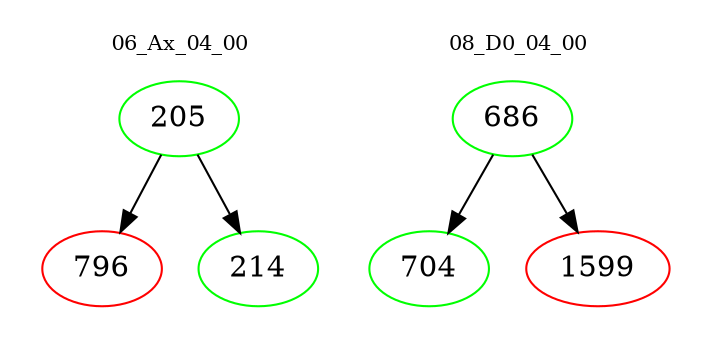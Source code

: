 digraph{
subgraph cluster_0 {
color = white
label = "06_Ax_04_00";
fontsize=10;
T0_205 [label="205", color="green"]
T0_205 -> T0_796 [color="black"]
T0_796 [label="796", color="red"]
T0_205 -> T0_214 [color="black"]
T0_214 [label="214", color="green"]
}
subgraph cluster_1 {
color = white
label = "08_D0_04_00";
fontsize=10;
T1_686 [label="686", color="green"]
T1_686 -> T1_704 [color="black"]
T1_704 [label="704", color="green"]
T1_686 -> T1_1599 [color="black"]
T1_1599 [label="1599", color="red"]
}
}
